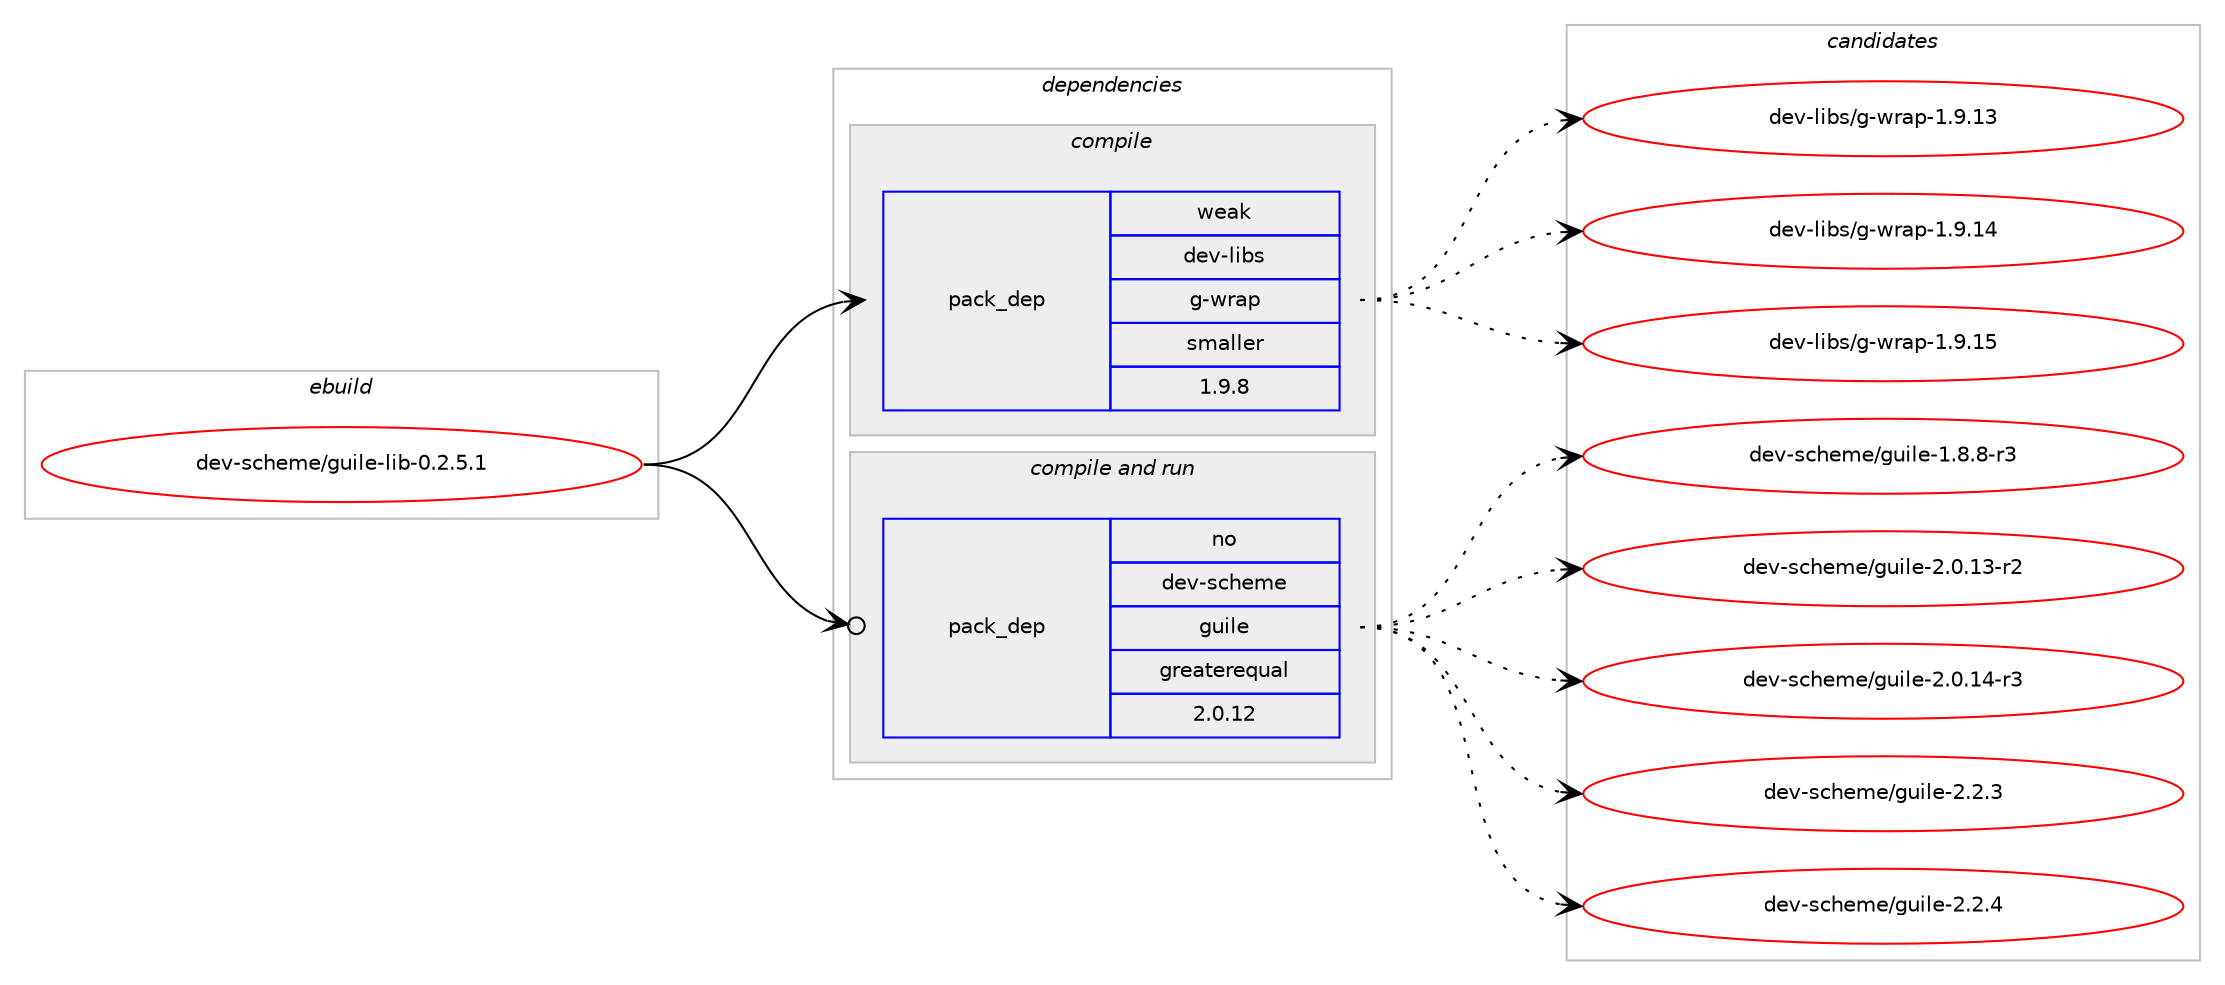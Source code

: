 digraph prolog {

# *************
# Graph options
# *************

newrank=true;
concentrate=true;
compound=true;
graph [rankdir=LR,fontname=Helvetica,fontsize=10,ranksep=1.5];#, ranksep=2.5, nodesep=0.2];
edge  [arrowhead=vee];
node  [fontname=Helvetica,fontsize=10];

# **********
# The ebuild
# **********

subgraph cluster_leftcol {
color=gray;
rank=same;
label=<<i>ebuild</i>>;
id [label="dev-scheme/guile-lib-0.2.5.1", color=red, width=4, href="../dev-scheme/guile-lib-0.2.5.1.svg"];
}

# ****************
# The dependencies
# ****************

subgraph cluster_midcol {
color=gray;
label=<<i>dependencies</i>>;
subgraph cluster_compile {
fillcolor="#eeeeee";
style=filled;
label=<<i>compile</i>>;
subgraph pack1092227 {
dependency1538670 [label=<<TABLE BORDER="0" CELLBORDER="1" CELLSPACING="0" CELLPADDING="4" WIDTH="220"><TR><TD ROWSPAN="6" CELLPADDING="30">pack_dep</TD></TR><TR><TD WIDTH="110">weak</TD></TR><TR><TD>dev-libs</TD></TR><TR><TD>g-wrap</TD></TR><TR><TD>smaller</TD></TR><TR><TD>1.9.8</TD></TR></TABLE>>, shape=none, color=blue];
}
id:e -> dependency1538670:w [weight=20,style="solid",arrowhead="vee"];
}
subgraph cluster_compileandrun {
fillcolor="#eeeeee";
style=filled;
label=<<i>compile and run</i>>;
subgraph pack1092228 {
dependency1538671 [label=<<TABLE BORDER="0" CELLBORDER="1" CELLSPACING="0" CELLPADDING="4" WIDTH="220"><TR><TD ROWSPAN="6" CELLPADDING="30">pack_dep</TD></TR><TR><TD WIDTH="110">no</TD></TR><TR><TD>dev-scheme</TD></TR><TR><TD>guile</TD></TR><TR><TD>greaterequal</TD></TR><TR><TD>2.0.12</TD></TR></TABLE>>, shape=none, color=blue];
}
id:e -> dependency1538671:w [weight=20,style="solid",arrowhead="odotvee"];
}
subgraph cluster_run {
fillcolor="#eeeeee";
style=filled;
label=<<i>run</i>>;
}
}

# **************
# The candidates
# **************

subgraph cluster_choices {
rank=same;
color=gray;
label=<<i>candidates</i>>;

subgraph choice1092227 {
color=black;
nodesep=1;
choice100101118451081059811547103451191149711245494657464951 [label="dev-libs/g-wrap-1.9.13", color=red, width=4,href="../dev-libs/g-wrap-1.9.13.svg"];
choice100101118451081059811547103451191149711245494657464952 [label="dev-libs/g-wrap-1.9.14", color=red, width=4,href="../dev-libs/g-wrap-1.9.14.svg"];
choice100101118451081059811547103451191149711245494657464953 [label="dev-libs/g-wrap-1.9.15", color=red, width=4,href="../dev-libs/g-wrap-1.9.15.svg"];
dependency1538670:e -> choice100101118451081059811547103451191149711245494657464951:w [style=dotted,weight="100"];
dependency1538670:e -> choice100101118451081059811547103451191149711245494657464952:w [style=dotted,weight="100"];
dependency1538670:e -> choice100101118451081059811547103451191149711245494657464953:w [style=dotted,weight="100"];
}
subgraph choice1092228 {
color=black;
nodesep=1;
choice1001011184511599104101109101471031171051081014549465646564511451 [label="dev-scheme/guile-1.8.8-r3", color=red, width=4,href="../dev-scheme/guile-1.8.8-r3.svg"];
choice100101118451159910410110910147103117105108101455046484649514511450 [label="dev-scheme/guile-2.0.13-r2", color=red, width=4,href="../dev-scheme/guile-2.0.13-r2.svg"];
choice100101118451159910410110910147103117105108101455046484649524511451 [label="dev-scheme/guile-2.0.14-r3", color=red, width=4,href="../dev-scheme/guile-2.0.14-r3.svg"];
choice100101118451159910410110910147103117105108101455046504651 [label="dev-scheme/guile-2.2.3", color=red, width=4,href="../dev-scheme/guile-2.2.3.svg"];
choice100101118451159910410110910147103117105108101455046504652 [label="dev-scheme/guile-2.2.4", color=red, width=4,href="../dev-scheme/guile-2.2.4.svg"];
dependency1538671:e -> choice1001011184511599104101109101471031171051081014549465646564511451:w [style=dotted,weight="100"];
dependency1538671:e -> choice100101118451159910410110910147103117105108101455046484649514511450:w [style=dotted,weight="100"];
dependency1538671:e -> choice100101118451159910410110910147103117105108101455046484649524511451:w [style=dotted,weight="100"];
dependency1538671:e -> choice100101118451159910410110910147103117105108101455046504651:w [style=dotted,weight="100"];
dependency1538671:e -> choice100101118451159910410110910147103117105108101455046504652:w [style=dotted,weight="100"];
}
}

}
